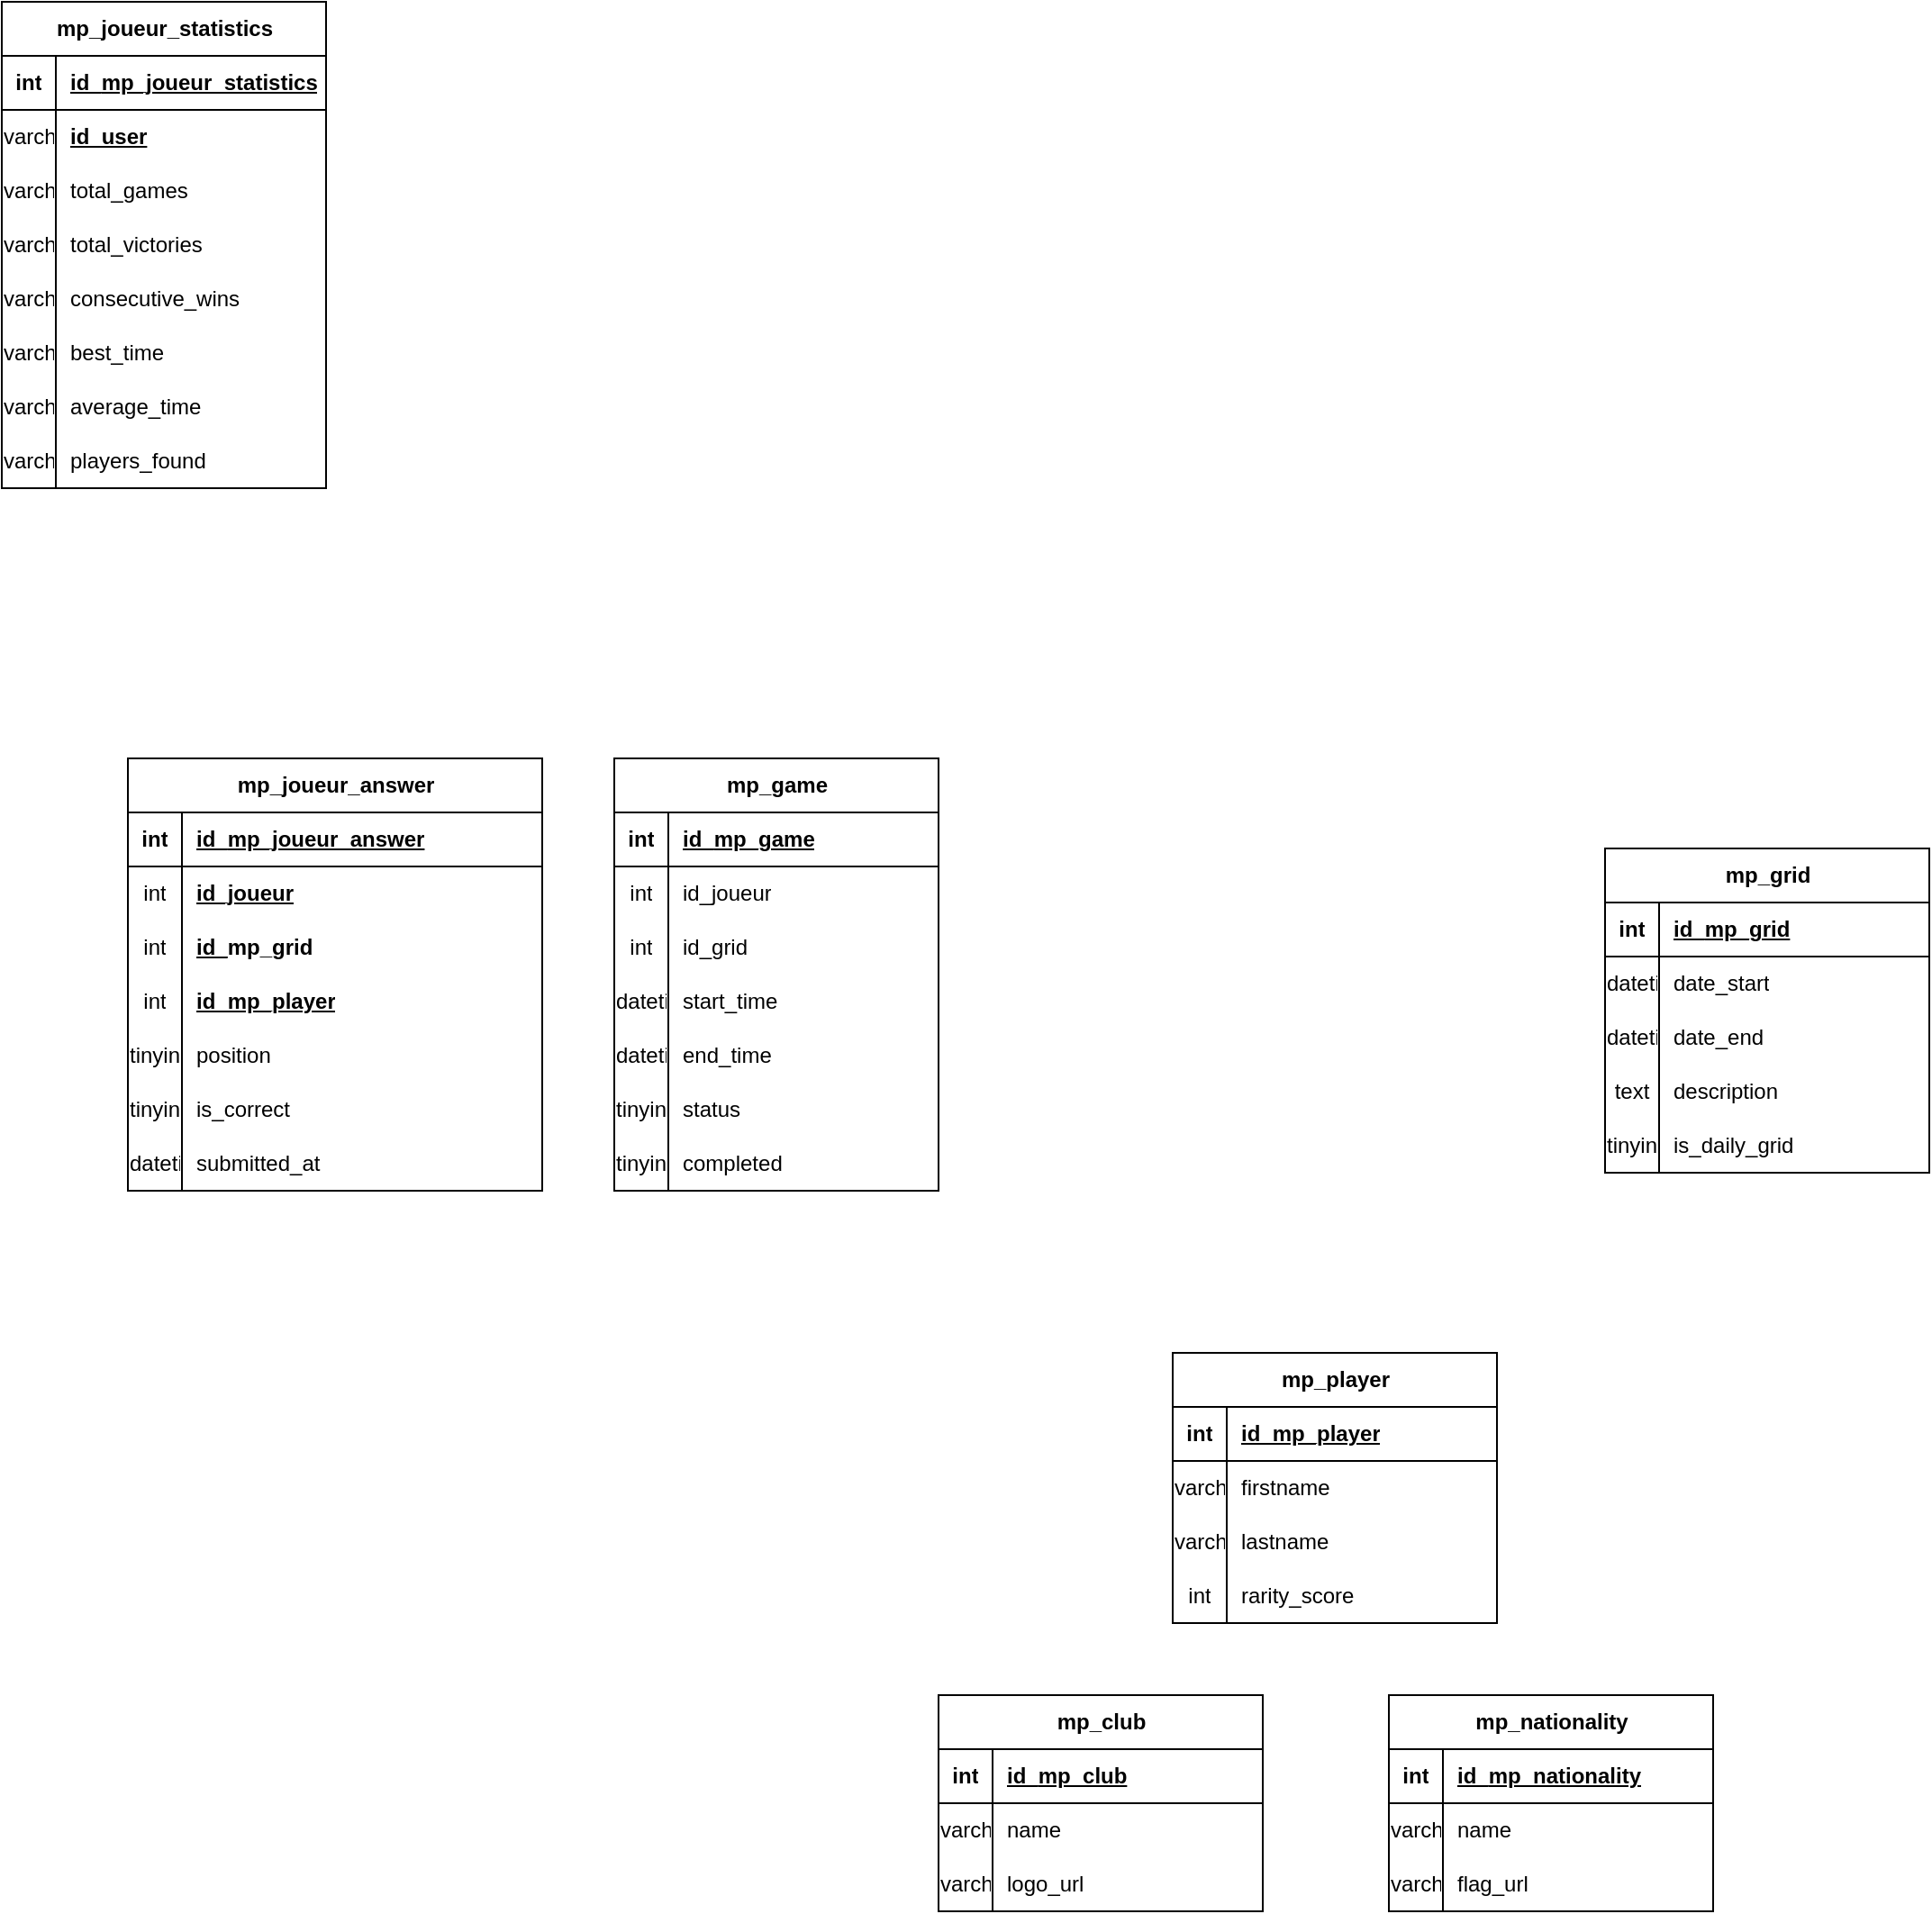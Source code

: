 <mxfile version="24.7.13">
  <diagram name="Page-1" id="q24-jg12IHlwKPN1F_l3">
    <mxGraphModel dx="2274" dy="2014" grid="1" gridSize="10" guides="1" tooltips="1" connect="1" arrows="1" fold="1" page="1" pageScale="1" pageWidth="827" pageHeight="1169" math="0" shadow="0">
      <root>
        <mxCell id="0" />
        <mxCell id="1" parent="0" />
        <mxCell id="ANk4Lu8roo9FtGZtijFO-15" value="mp_player" style="shape=table;startSize=30;container=1;collapsible=1;childLayout=tableLayout;fixedRows=1;rowLines=0;fontStyle=1;align=center;resizeLast=1;html=1;" parent="1" vertex="1">
          <mxGeometry x="130" y="370" width="180" height="150" as="geometry">
            <mxRectangle x="130" y="370" width="70" height="30" as="alternateBounds" />
          </mxGeometry>
        </mxCell>
        <mxCell id="ANk4Lu8roo9FtGZtijFO-16" value="" style="shape=tableRow;horizontal=0;startSize=0;swimlaneHead=0;swimlaneBody=0;fillColor=none;collapsible=0;dropTarget=0;points=[[0,0.5],[1,0.5]];portConstraint=eastwest;top=0;left=0;right=0;bottom=1;" parent="ANk4Lu8roo9FtGZtijFO-15" vertex="1">
          <mxGeometry y="30" width="180" height="30" as="geometry" />
        </mxCell>
        <mxCell id="ANk4Lu8roo9FtGZtijFO-17" value="int" style="shape=partialRectangle;connectable=0;fillColor=none;top=0;left=0;bottom=0;right=0;fontStyle=1;overflow=hidden;whiteSpace=wrap;html=1;" parent="ANk4Lu8roo9FtGZtijFO-16" vertex="1">
          <mxGeometry width="30" height="30" as="geometry">
            <mxRectangle width="30" height="30" as="alternateBounds" />
          </mxGeometry>
        </mxCell>
        <mxCell id="ANk4Lu8roo9FtGZtijFO-18" value="id_mp_player" style="shape=partialRectangle;connectable=0;fillColor=none;top=0;left=0;bottom=0;right=0;align=left;spacingLeft=6;fontStyle=5;overflow=hidden;whiteSpace=wrap;html=1;" parent="ANk4Lu8roo9FtGZtijFO-16" vertex="1">
          <mxGeometry x="30" width="150" height="30" as="geometry">
            <mxRectangle width="150" height="30" as="alternateBounds" />
          </mxGeometry>
        </mxCell>
        <mxCell id="ANk4Lu8roo9FtGZtijFO-19" value="" style="shape=tableRow;horizontal=0;startSize=0;swimlaneHead=0;swimlaneBody=0;fillColor=none;collapsible=0;dropTarget=0;points=[[0,0.5],[1,0.5]];portConstraint=eastwest;top=0;left=0;right=0;bottom=0;" parent="ANk4Lu8roo9FtGZtijFO-15" vertex="1">
          <mxGeometry y="60" width="180" height="30" as="geometry" />
        </mxCell>
        <mxCell id="ANk4Lu8roo9FtGZtijFO-20" value="varchar" style="shape=partialRectangle;connectable=0;fillColor=none;top=0;left=0;bottom=0;right=0;editable=1;overflow=hidden;whiteSpace=wrap;html=1;" parent="ANk4Lu8roo9FtGZtijFO-19" vertex="1">
          <mxGeometry width="30" height="30" as="geometry">
            <mxRectangle width="30" height="30" as="alternateBounds" />
          </mxGeometry>
        </mxCell>
        <mxCell id="ANk4Lu8roo9FtGZtijFO-21" value="firstname" style="shape=partialRectangle;connectable=0;fillColor=none;top=0;left=0;bottom=0;right=0;align=left;spacingLeft=6;overflow=hidden;whiteSpace=wrap;html=1;" parent="ANk4Lu8roo9FtGZtijFO-19" vertex="1">
          <mxGeometry x="30" width="150" height="30" as="geometry">
            <mxRectangle width="150" height="30" as="alternateBounds" />
          </mxGeometry>
        </mxCell>
        <mxCell id="ANk4Lu8roo9FtGZtijFO-22" value="" style="shape=tableRow;horizontal=0;startSize=0;swimlaneHead=0;swimlaneBody=0;fillColor=none;collapsible=0;dropTarget=0;points=[[0,0.5],[1,0.5]];portConstraint=eastwest;top=0;left=0;right=0;bottom=0;" parent="ANk4Lu8roo9FtGZtijFO-15" vertex="1">
          <mxGeometry y="90" width="180" height="30" as="geometry" />
        </mxCell>
        <mxCell id="ANk4Lu8roo9FtGZtijFO-23" value="varchar" style="shape=partialRectangle;connectable=0;fillColor=none;top=0;left=0;bottom=0;right=0;editable=1;overflow=hidden;whiteSpace=wrap;html=1;" parent="ANk4Lu8roo9FtGZtijFO-22" vertex="1">
          <mxGeometry width="30" height="30" as="geometry">
            <mxRectangle width="30" height="30" as="alternateBounds" />
          </mxGeometry>
        </mxCell>
        <mxCell id="ANk4Lu8roo9FtGZtijFO-24" value="lastname" style="shape=partialRectangle;connectable=0;fillColor=none;top=0;left=0;bottom=0;right=0;align=left;spacingLeft=6;overflow=hidden;whiteSpace=wrap;html=1;" parent="ANk4Lu8roo9FtGZtijFO-22" vertex="1">
          <mxGeometry x="30" width="150" height="30" as="geometry">
            <mxRectangle width="150" height="30" as="alternateBounds" />
          </mxGeometry>
        </mxCell>
        <mxCell id="ANk4Lu8roo9FtGZtijFO-25" value="" style="shape=tableRow;horizontal=0;startSize=0;swimlaneHead=0;swimlaneBody=0;fillColor=none;collapsible=0;dropTarget=0;points=[[0,0.5],[1,0.5]];portConstraint=eastwest;top=0;left=0;right=0;bottom=0;" parent="ANk4Lu8roo9FtGZtijFO-15" vertex="1">
          <mxGeometry y="120" width="180" height="30" as="geometry" />
        </mxCell>
        <mxCell id="ANk4Lu8roo9FtGZtijFO-26" value="int" style="shape=partialRectangle;connectable=0;fillColor=none;top=0;left=0;bottom=0;right=0;editable=1;overflow=hidden;whiteSpace=wrap;html=1;" parent="ANk4Lu8roo9FtGZtijFO-25" vertex="1">
          <mxGeometry width="30" height="30" as="geometry">
            <mxRectangle width="30" height="30" as="alternateBounds" />
          </mxGeometry>
        </mxCell>
        <mxCell id="ANk4Lu8roo9FtGZtijFO-27" value="rarity_score" style="shape=partialRectangle;connectable=0;fillColor=none;top=0;left=0;bottom=0;right=0;align=left;spacingLeft=6;overflow=hidden;whiteSpace=wrap;html=1;" parent="ANk4Lu8roo9FtGZtijFO-25" vertex="1">
          <mxGeometry x="30" width="150" height="30" as="geometry">
            <mxRectangle width="150" height="30" as="alternateBounds" />
          </mxGeometry>
        </mxCell>
        <mxCell id="ANk4Lu8roo9FtGZtijFO-28" value="mp_club" style="shape=table;startSize=30;container=1;collapsible=1;childLayout=tableLayout;fixedRows=1;rowLines=0;fontStyle=1;align=center;resizeLast=1;html=1;" parent="1" vertex="1">
          <mxGeometry y="560" width="180" height="120" as="geometry">
            <mxRectangle x="140" y="170" width="70" height="30" as="alternateBounds" />
          </mxGeometry>
        </mxCell>
        <mxCell id="ANk4Lu8roo9FtGZtijFO-29" value="" style="shape=tableRow;horizontal=0;startSize=0;swimlaneHead=0;swimlaneBody=0;fillColor=none;collapsible=0;dropTarget=0;points=[[0,0.5],[1,0.5]];portConstraint=eastwest;top=0;left=0;right=0;bottom=1;" parent="ANk4Lu8roo9FtGZtijFO-28" vertex="1">
          <mxGeometry y="30" width="180" height="30" as="geometry" />
        </mxCell>
        <mxCell id="ANk4Lu8roo9FtGZtijFO-30" value="int" style="shape=partialRectangle;connectable=0;fillColor=none;top=0;left=0;bottom=0;right=0;fontStyle=1;overflow=hidden;whiteSpace=wrap;html=1;" parent="ANk4Lu8roo9FtGZtijFO-29" vertex="1">
          <mxGeometry width="30" height="30" as="geometry">
            <mxRectangle width="30" height="30" as="alternateBounds" />
          </mxGeometry>
        </mxCell>
        <mxCell id="ANk4Lu8roo9FtGZtijFO-31" value="id_&lt;span style=&quot;text-align: center; text-wrap: nowrap;&quot;&gt;mp_club&lt;/span&gt;" style="shape=partialRectangle;connectable=0;fillColor=none;top=0;left=0;bottom=0;right=0;align=left;spacingLeft=6;fontStyle=5;overflow=hidden;whiteSpace=wrap;html=1;" parent="ANk4Lu8roo9FtGZtijFO-29" vertex="1">
          <mxGeometry x="30" width="150" height="30" as="geometry">
            <mxRectangle width="150" height="30" as="alternateBounds" />
          </mxGeometry>
        </mxCell>
        <mxCell id="ANk4Lu8roo9FtGZtijFO-32" value="" style="shape=tableRow;horizontal=0;startSize=0;swimlaneHead=0;swimlaneBody=0;fillColor=none;collapsible=0;dropTarget=0;points=[[0,0.5],[1,0.5]];portConstraint=eastwest;top=0;left=0;right=0;bottom=0;" parent="ANk4Lu8roo9FtGZtijFO-28" vertex="1">
          <mxGeometry y="60" width="180" height="30" as="geometry" />
        </mxCell>
        <mxCell id="ANk4Lu8roo9FtGZtijFO-33" value="varchar" style="shape=partialRectangle;connectable=0;fillColor=none;top=0;left=0;bottom=0;right=0;editable=1;overflow=hidden;whiteSpace=wrap;html=1;" parent="ANk4Lu8roo9FtGZtijFO-32" vertex="1">
          <mxGeometry width="30" height="30" as="geometry">
            <mxRectangle width="30" height="30" as="alternateBounds" />
          </mxGeometry>
        </mxCell>
        <mxCell id="ANk4Lu8roo9FtGZtijFO-34" value="name" style="shape=partialRectangle;connectable=0;fillColor=none;top=0;left=0;bottom=0;right=0;align=left;spacingLeft=6;overflow=hidden;whiteSpace=wrap;html=1;" parent="ANk4Lu8roo9FtGZtijFO-32" vertex="1">
          <mxGeometry x="30" width="150" height="30" as="geometry">
            <mxRectangle width="150" height="30" as="alternateBounds" />
          </mxGeometry>
        </mxCell>
        <mxCell id="ANk4Lu8roo9FtGZtijFO-35" value="" style="shape=tableRow;horizontal=0;startSize=0;swimlaneHead=0;swimlaneBody=0;fillColor=none;collapsible=0;dropTarget=0;points=[[0,0.5],[1,0.5]];portConstraint=eastwest;top=0;left=0;right=0;bottom=0;" parent="ANk4Lu8roo9FtGZtijFO-28" vertex="1">
          <mxGeometry y="90" width="180" height="30" as="geometry" />
        </mxCell>
        <mxCell id="ANk4Lu8roo9FtGZtijFO-36" value="varchar" style="shape=partialRectangle;connectable=0;fillColor=none;top=0;left=0;bottom=0;right=0;editable=1;overflow=hidden;whiteSpace=wrap;html=1;" parent="ANk4Lu8roo9FtGZtijFO-35" vertex="1">
          <mxGeometry width="30" height="30" as="geometry">
            <mxRectangle width="30" height="30" as="alternateBounds" />
          </mxGeometry>
        </mxCell>
        <mxCell id="ANk4Lu8roo9FtGZtijFO-37" value="logo_url" style="shape=partialRectangle;connectable=0;fillColor=none;top=0;left=0;bottom=0;right=0;align=left;spacingLeft=6;overflow=hidden;whiteSpace=wrap;html=1;" parent="ANk4Lu8roo9FtGZtijFO-35" vertex="1">
          <mxGeometry x="30" width="150" height="30" as="geometry">
            <mxRectangle width="150" height="30" as="alternateBounds" />
          </mxGeometry>
        </mxCell>
        <mxCell id="ANk4Lu8roo9FtGZtijFO-41" value="mp_nationality" style="shape=table;startSize=30;container=1;collapsible=1;childLayout=tableLayout;fixedRows=1;rowLines=0;fontStyle=1;align=center;resizeLast=1;html=1;" parent="1" vertex="1">
          <mxGeometry x="250" y="560" width="180" height="120" as="geometry">
            <mxRectangle x="140" y="170" width="70" height="30" as="alternateBounds" />
          </mxGeometry>
        </mxCell>
        <mxCell id="ANk4Lu8roo9FtGZtijFO-42" value="" style="shape=tableRow;horizontal=0;startSize=0;swimlaneHead=0;swimlaneBody=0;fillColor=none;collapsible=0;dropTarget=0;points=[[0,0.5],[1,0.5]];portConstraint=eastwest;top=0;left=0;right=0;bottom=1;" parent="ANk4Lu8roo9FtGZtijFO-41" vertex="1">
          <mxGeometry y="30" width="180" height="30" as="geometry" />
        </mxCell>
        <mxCell id="ANk4Lu8roo9FtGZtijFO-43" value="int" style="shape=partialRectangle;connectable=0;fillColor=none;top=0;left=0;bottom=0;right=0;fontStyle=1;overflow=hidden;whiteSpace=wrap;html=1;" parent="ANk4Lu8roo9FtGZtijFO-42" vertex="1">
          <mxGeometry width="30" height="30" as="geometry">
            <mxRectangle width="30" height="30" as="alternateBounds" />
          </mxGeometry>
        </mxCell>
        <mxCell id="ANk4Lu8roo9FtGZtijFO-44" value="id_&lt;span style=&quot;text-align: center; text-wrap: nowrap;&quot;&gt;mp_nationality&lt;/span&gt;" style="shape=partialRectangle;connectable=0;fillColor=none;top=0;left=0;bottom=0;right=0;align=left;spacingLeft=6;fontStyle=5;overflow=hidden;whiteSpace=wrap;html=1;" parent="ANk4Lu8roo9FtGZtijFO-42" vertex="1">
          <mxGeometry x="30" width="150" height="30" as="geometry">
            <mxRectangle width="150" height="30" as="alternateBounds" />
          </mxGeometry>
        </mxCell>
        <mxCell id="ANk4Lu8roo9FtGZtijFO-45" value="" style="shape=tableRow;horizontal=0;startSize=0;swimlaneHead=0;swimlaneBody=0;fillColor=none;collapsible=0;dropTarget=0;points=[[0,0.5],[1,0.5]];portConstraint=eastwest;top=0;left=0;right=0;bottom=0;" parent="ANk4Lu8roo9FtGZtijFO-41" vertex="1">
          <mxGeometry y="60" width="180" height="30" as="geometry" />
        </mxCell>
        <mxCell id="ANk4Lu8roo9FtGZtijFO-46" value="varchar" style="shape=partialRectangle;connectable=0;fillColor=none;top=0;left=0;bottom=0;right=0;editable=1;overflow=hidden;whiteSpace=wrap;html=1;" parent="ANk4Lu8roo9FtGZtijFO-45" vertex="1">
          <mxGeometry width="30" height="30" as="geometry">
            <mxRectangle width="30" height="30" as="alternateBounds" />
          </mxGeometry>
        </mxCell>
        <mxCell id="ANk4Lu8roo9FtGZtijFO-47" value="name" style="shape=partialRectangle;connectable=0;fillColor=none;top=0;left=0;bottom=0;right=0;align=left;spacingLeft=6;overflow=hidden;whiteSpace=wrap;html=1;" parent="ANk4Lu8roo9FtGZtijFO-45" vertex="1">
          <mxGeometry x="30" width="150" height="30" as="geometry">
            <mxRectangle width="150" height="30" as="alternateBounds" />
          </mxGeometry>
        </mxCell>
        <mxCell id="ANk4Lu8roo9FtGZtijFO-48" value="" style="shape=tableRow;horizontal=0;startSize=0;swimlaneHead=0;swimlaneBody=0;fillColor=none;collapsible=0;dropTarget=0;points=[[0,0.5],[1,0.5]];portConstraint=eastwest;top=0;left=0;right=0;bottom=0;" parent="ANk4Lu8roo9FtGZtijFO-41" vertex="1">
          <mxGeometry y="90" width="180" height="30" as="geometry" />
        </mxCell>
        <mxCell id="ANk4Lu8roo9FtGZtijFO-49" value="varchar" style="shape=partialRectangle;connectable=0;fillColor=none;top=0;left=0;bottom=0;right=0;editable=1;overflow=hidden;whiteSpace=wrap;html=1;" parent="ANk4Lu8roo9FtGZtijFO-48" vertex="1">
          <mxGeometry width="30" height="30" as="geometry">
            <mxRectangle width="30" height="30" as="alternateBounds" />
          </mxGeometry>
        </mxCell>
        <mxCell id="ANk4Lu8roo9FtGZtijFO-50" value="flag_url" style="shape=partialRectangle;connectable=0;fillColor=none;top=0;left=0;bottom=0;right=0;align=left;spacingLeft=6;overflow=hidden;whiteSpace=wrap;html=1;" parent="ANk4Lu8roo9FtGZtijFO-48" vertex="1">
          <mxGeometry x="30" width="150" height="30" as="geometry">
            <mxRectangle width="150" height="30" as="alternateBounds" />
          </mxGeometry>
        </mxCell>
        <mxCell id="ANk4Lu8roo9FtGZtijFO-51" value="mp_game" style="shape=table;startSize=30;container=1;collapsible=1;childLayout=tableLayout;fixedRows=1;rowLines=0;fontStyle=1;align=center;resizeLast=1;html=1;" parent="1" vertex="1">
          <mxGeometry x="-180" y="40" width="180" height="240" as="geometry">
            <mxRectangle x="140" y="170" width="70" height="30" as="alternateBounds" />
          </mxGeometry>
        </mxCell>
        <mxCell id="ANk4Lu8roo9FtGZtijFO-52" value="" style="shape=tableRow;horizontal=0;startSize=0;swimlaneHead=0;swimlaneBody=0;fillColor=none;collapsible=0;dropTarget=0;points=[[0,0.5],[1,0.5]];portConstraint=eastwest;top=0;left=0;right=0;bottom=1;" parent="ANk4Lu8roo9FtGZtijFO-51" vertex="1">
          <mxGeometry y="30" width="180" height="30" as="geometry" />
        </mxCell>
        <mxCell id="ANk4Lu8roo9FtGZtijFO-53" value="int" style="shape=partialRectangle;connectable=0;fillColor=none;top=0;left=0;bottom=0;right=0;fontStyle=1;overflow=hidden;whiteSpace=wrap;html=1;" parent="ANk4Lu8roo9FtGZtijFO-52" vertex="1">
          <mxGeometry width="30" height="30" as="geometry">
            <mxRectangle width="30" height="30" as="alternateBounds" />
          </mxGeometry>
        </mxCell>
        <mxCell id="ANk4Lu8roo9FtGZtijFO-54" value="id_&lt;span style=&quot;text-align: center; text-wrap: nowrap;&quot;&gt;mp_game&lt;/span&gt;" style="shape=partialRectangle;connectable=0;fillColor=none;top=0;left=0;bottom=0;right=0;align=left;spacingLeft=6;fontStyle=5;overflow=hidden;whiteSpace=wrap;html=1;" parent="ANk4Lu8roo9FtGZtijFO-52" vertex="1">
          <mxGeometry x="30" width="150" height="30" as="geometry">
            <mxRectangle width="150" height="30" as="alternateBounds" />
          </mxGeometry>
        </mxCell>
        <mxCell id="ANk4Lu8roo9FtGZtijFO-55" value="" style="shape=tableRow;horizontal=0;startSize=0;swimlaneHead=0;swimlaneBody=0;fillColor=none;collapsible=0;dropTarget=0;points=[[0,0.5],[1,0.5]];portConstraint=eastwest;top=0;left=0;right=0;bottom=0;" parent="ANk4Lu8roo9FtGZtijFO-51" vertex="1">
          <mxGeometry y="60" width="180" height="30" as="geometry" />
        </mxCell>
        <mxCell id="ANk4Lu8roo9FtGZtijFO-56" value="int" style="shape=partialRectangle;connectable=0;fillColor=none;top=0;left=0;bottom=0;right=0;editable=1;overflow=hidden;whiteSpace=wrap;html=1;" parent="ANk4Lu8roo9FtGZtijFO-55" vertex="1">
          <mxGeometry width="30" height="30" as="geometry">
            <mxRectangle width="30" height="30" as="alternateBounds" />
          </mxGeometry>
        </mxCell>
        <mxCell id="ANk4Lu8roo9FtGZtijFO-57" value="id_joueur" style="shape=partialRectangle;connectable=0;fillColor=none;top=0;left=0;bottom=0;right=0;align=left;spacingLeft=6;overflow=hidden;whiteSpace=wrap;html=1;" parent="ANk4Lu8roo9FtGZtijFO-55" vertex="1">
          <mxGeometry x="30" width="150" height="30" as="geometry">
            <mxRectangle width="150" height="30" as="alternateBounds" />
          </mxGeometry>
        </mxCell>
        <mxCell id="ANk4Lu8roo9FtGZtijFO-58" value="" style="shape=tableRow;horizontal=0;startSize=0;swimlaneHead=0;swimlaneBody=0;fillColor=none;collapsible=0;dropTarget=0;points=[[0,0.5],[1,0.5]];portConstraint=eastwest;top=0;left=0;right=0;bottom=0;" parent="ANk4Lu8roo9FtGZtijFO-51" vertex="1">
          <mxGeometry y="90" width="180" height="30" as="geometry" />
        </mxCell>
        <mxCell id="ANk4Lu8roo9FtGZtijFO-59" value="int" style="shape=partialRectangle;connectable=0;fillColor=none;top=0;left=0;bottom=0;right=0;editable=1;overflow=hidden;whiteSpace=wrap;html=1;" parent="ANk4Lu8roo9FtGZtijFO-58" vertex="1">
          <mxGeometry width="30" height="30" as="geometry">
            <mxRectangle width="30" height="30" as="alternateBounds" />
          </mxGeometry>
        </mxCell>
        <mxCell id="ANk4Lu8roo9FtGZtijFO-60" value="id_grid" style="shape=partialRectangle;connectable=0;fillColor=none;top=0;left=0;bottom=0;right=0;align=left;spacingLeft=6;overflow=hidden;whiteSpace=wrap;html=1;" parent="ANk4Lu8roo9FtGZtijFO-58" vertex="1">
          <mxGeometry x="30" width="150" height="30" as="geometry">
            <mxRectangle width="150" height="30" as="alternateBounds" />
          </mxGeometry>
        </mxCell>
        <mxCell id="ANk4Lu8roo9FtGZtijFO-61" value="" style="shape=tableRow;horizontal=0;startSize=0;swimlaneHead=0;swimlaneBody=0;fillColor=none;collapsible=0;dropTarget=0;points=[[0,0.5],[1,0.5]];portConstraint=eastwest;top=0;left=0;right=0;bottom=0;" parent="ANk4Lu8roo9FtGZtijFO-51" vertex="1">
          <mxGeometry y="120" width="180" height="30" as="geometry" />
        </mxCell>
        <mxCell id="ANk4Lu8roo9FtGZtijFO-62" value="datetime" style="shape=partialRectangle;connectable=0;fillColor=none;top=0;left=0;bottom=0;right=0;editable=1;overflow=hidden;whiteSpace=wrap;html=1;" parent="ANk4Lu8roo9FtGZtijFO-61" vertex="1">
          <mxGeometry width="30" height="30" as="geometry">
            <mxRectangle width="30" height="30" as="alternateBounds" />
          </mxGeometry>
        </mxCell>
        <mxCell id="ANk4Lu8roo9FtGZtijFO-63" value="start_time" style="shape=partialRectangle;connectable=0;fillColor=none;top=0;left=0;bottom=0;right=0;align=left;spacingLeft=6;overflow=hidden;whiteSpace=wrap;html=1;" parent="ANk4Lu8roo9FtGZtijFO-61" vertex="1">
          <mxGeometry x="30" width="150" height="30" as="geometry">
            <mxRectangle width="150" height="30" as="alternateBounds" />
          </mxGeometry>
        </mxCell>
        <mxCell id="ANk4Lu8roo9FtGZtijFO-64" value="" style="shape=tableRow;horizontal=0;startSize=0;swimlaneHead=0;swimlaneBody=0;fillColor=none;collapsible=0;dropTarget=0;points=[[0,0.5],[1,0.5]];portConstraint=eastwest;top=0;left=0;right=0;bottom=0;" parent="ANk4Lu8roo9FtGZtijFO-51" vertex="1">
          <mxGeometry y="150" width="180" height="30" as="geometry" />
        </mxCell>
        <mxCell id="ANk4Lu8roo9FtGZtijFO-65" value="datetime" style="shape=partialRectangle;connectable=0;fillColor=none;top=0;left=0;bottom=0;right=0;editable=1;overflow=hidden;whiteSpace=wrap;html=1;" parent="ANk4Lu8roo9FtGZtijFO-64" vertex="1">
          <mxGeometry width="30" height="30" as="geometry">
            <mxRectangle width="30" height="30" as="alternateBounds" />
          </mxGeometry>
        </mxCell>
        <mxCell id="ANk4Lu8roo9FtGZtijFO-66" value="end_time" style="shape=partialRectangle;connectable=0;fillColor=none;top=0;left=0;bottom=0;right=0;align=left;spacingLeft=6;overflow=hidden;whiteSpace=wrap;html=1;" parent="ANk4Lu8roo9FtGZtijFO-64" vertex="1">
          <mxGeometry x="30" width="150" height="30" as="geometry">
            <mxRectangle width="150" height="30" as="alternateBounds" />
          </mxGeometry>
        </mxCell>
        <mxCell id="ANk4Lu8roo9FtGZtijFO-67" value="" style="shape=tableRow;horizontal=0;startSize=0;swimlaneHead=0;swimlaneBody=0;fillColor=none;collapsible=0;dropTarget=0;points=[[0,0.5],[1,0.5]];portConstraint=eastwest;top=0;left=0;right=0;bottom=0;" parent="ANk4Lu8roo9FtGZtijFO-51" vertex="1">
          <mxGeometry y="180" width="180" height="30" as="geometry" />
        </mxCell>
        <mxCell id="ANk4Lu8roo9FtGZtijFO-68" value="tinyint" style="shape=partialRectangle;connectable=0;fillColor=none;top=0;left=0;bottom=0;right=0;editable=1;overflow=hidden;whiteSpace=wrap;html=1;" parent="ANk4Lu8roo9FtGZtijFO-67" vertex="1">
          <mxGeometry width="30" height="30" as="geometry">
            <mxRectangle width="30" height="30" as="alternateBounds" />
          </mxGeometry>
        </mxCell>
        <mxCell id="ANk4Lu8roo9FtGZtijFO-69" value="status" style="shape=partialRectangle;connectable=0;fillColor=none;top=0;left=0;bottom=0;right=0;align=left;spacingLeft=6;overflow=hidden;whiteSpace=wrap;html=1;" parent="ANk4Lu8roo9FtGZtijFO-67" vertex="1">
          <mxGeometry x="30" width="150" height="30" as="geometry">
            <mxRectangle width="150" height="30" as="alternateBounds" />
          </mxGeometry>
        </mxCell>
        <mxCell id="ANk4Lu8roo9FtGZtijFO-70" value="" style="shape=tableRow;horizontal=0;startSize=0;swimlaneHead=0;swimlaneBody=0;fillColor=none;collapsible=0;dropTarget=0;points=[[0,0.5],[1,0.5]];portConstraint=eastwest;top=0;left=0;right=0;bottom=0;" parent="ANk4Lu8roo9FtGZtijFO-51" vertex="1">
          <mxGeometry y="210" width="180" height="30" as="geometry" />
        </mxCell>
        <mxCell id="ANk4Lu8roo9FtGZtijFO-71" value="tinyint" style="shape=partialRectangle;connectable=0;fillColor=none;top=0;left=0;bottom=0;right=0;editable=1;overflow=hidden;whiteSpace=wrap;html=1;" parent="ANk4Lu8roo9FtGZtijFO-70" vertex="1">
          <mxGeometry width="30" height="30" as="geometry">
            <mxRectangle width="30" height="30" as="alternateBounds" />
          </mxGeometry>
        </mxCell>
        <mxCell id="ANk4Lu8roo9FtGZtijFO-72" value="completed" style="shape=partialRectangle;connectable=0;fillColor=none;top=0;left=0;bottom=0;right=0;align=left;spacingLeft=6;overflow=hidden;whiteSpace=wrap;html=1;" parent="ANk4Lu8roo9FtGZtijFO-70" vertex="1">
          <mxGeometry x="30" width="150" height="30" as="geometry">
            <mxRectangle width="150" height="30" as="alternateBounds" />
          </mxGeometry>
        </mxCell>
        <mxCell id="ANk4Lu8roo9FtGZtijFO-73" value="mp_grid" style="shape=table;startSize=30;container=1;collapsible=1;childLayout=tableLayout;fixedRows=1;rowLines=0;fontStyle=1;align=center;resizeLast=1;html=1;" parent="1" vertex="1">
          <mxGeometry x="370" y="90" width="180" height="180" as="geometry">
            <mxRectangle x="140" y="170" width="70" height="30" as="alternateBounds" />
          </mxGeometry>
        </mxCell>
        <mxCell id="ANk4Lu8roo9FtGZtijFO-74" value="" style="shape=tableRow;horizontal=0;startSize=0;swimlaneHead=0;swimlaneBody=0;fillColor=none;collapsible=0;dropTarget=0;points=[[0,0.5],[1,0.5]];portConstraint=eastwest;top=0;left=0;right=0;bottom=1;" parent="ANk4Lu8roo9FtGZtijFO-73" vertex="1">
          <mxGeometry y="30" width="180" height="30" as="geometry" />
        </mxCell>
        <mxCell id="ANk4Lu8roo9FtGZtijFO-75" value="int" style="shape=partialRectangle;connectable=0;fillColor=none;top=0;left=0;bottom=0;right=0;fontStyle=1;overflow=hidden;whiteSpace=wrap;html=1;" parent="ANk4Lu8roo9FtGZtijFO-74" vertex="1">
          <mxGeometry width="30" height="30" as="geometry">
            <mxRectangle width="30" height="30" as="alternateBounds" />
          </mxGeometry>
        </mxCell>
        <mxCell id="ANk4Lu8roo9FtGZtijFO-76" value="id_&lt;span style=&quot;text-align: center; text-wrap: nowrap;&quot;&gt;mp_grid&lt;/span&gt;" style="shape=partialRectangle;connectable=0;fillColor=none;top=0;left=0;bottom=0;right=0;align=left;spacingLeft=6;fontStyle=5;overflow=hidden;whiteSpace=wrap;html=1;" parent="ANk4Lu8roo9FtGZtijFO-74" vertex="1">
          <mxGeometry x="30" width="150" height="30" as="geometry">
            <mxRectangle width="150" height="30" as="alternateBounds" />
          </mxGeometry>
        </mxCell>
        <mxCell id="ANk4Lu8roo9FtGZtijFO-77" value="" style="shape=tableRow;horizontal=0;startSize=0;swimlaneHead=0;swimlaneBody=0;fillColor=none;collapsible=0;dropTarget=0;points=[[0,0.5],[1,0.5]];portConstraint=eastwest;top=0;left=0;right=0;bottom=0;" parent="ANk4Lu8roo9FtGZtijFO-73" vertex="1">
          <mxGeometry y="60" width="180" height="30" as="geometry" />
        </mxCell>
        <mxCell id="ANk4Lu8roo9FtGZtijFO-78" value="datetime" style="shape=partialRectangle;connectable=0;fillColor=none;top=0;left=0;bottom=0;right=0;editable=1;overflow=hidden;whiteSpace=wrap;html=1;" parent="ANk4Lu8roo9FtGZtijFO-77" vertex="1">
          <mxGeometry width="30" height="30" as="geometry">
            <mxRectangle width="30" height="30" as="alternateBounds" />
          </mxGeometry>
        </mxCell>
        <mxCell id="ANk4Lu8roo9FtGZtijFO-79" value="date_start" style="shape=partialRectangle;connectable=0;fillColor=none;top=0;left=0;bottom=0;right=0;align=left;spacingLeft=6;overflow=hidden;whiteSpace=wrap;html=1;" parent="ANk4Lu8roo9FtGZtijFO-77" vertex="1">
          <mxGeometry x="30" width="150" height="30" as="geometry">
            <mxRectangle width="150" height="30" as="alternateBounds" />
          </mxGeometry>
        </mxCell>
        <mxCell id="ANk4Lu8roo9FtGZtijFO-80" value="" style="shape=tableRow;horizontal=0;startSize=0;swimlaneHead=0;swimlaneBody=0;fillColor=none;collapsible=0;dropTarget=0;points=[[0,0.5],[1,0.5]];portConstraint=eastwest;top=0;left=0;right=0;bottom=0;" parent="ANk4Lu8roo9FtGZtijFO-73" vertex="1">
          <mxGeometry y="90" width="180" height="30" as="geometry" />
        </mxCell>
        <mxCell id="ANk4Lu8roo9FtGZtijFO-81" value="datetime" style="shape=partialRectangle;connectable=0;fillColor=none;top=0;left=0;bottom=0;right=0;editable=1;overflow=hidden;whiteSpace=wrap;html=1;" parent="ANk4Lu8roo9FtGZtijFO-80" vertex="1">
          <mxGeometry width="30" height="30" as="geometry">
            <mxRectangle width="30" height="30" as="alternateBounds" />
          </mxGeometry>
        </mxCell>
        <mxCell id="ANk4Lu8roo9FtGZtijFO-82" value="date_end" style="shape=partialRectangle;connectable=0;fillColor=none;top=0;left=0;bottom=0;right=0;align=left;spacingLeft=6;overflow=hidden;whiteSpace=wrap;html=1;" parent="ANk4Lu8roo9FtGZtijFO-80" vertex="1">
          <mxGeometry x="30" width="150" height="30" as="geometry">
            <mxRectangle width="150" height="30" as="alternateBounds" />
          </mxGeometry>
        </mxCell>
        <mxCell id="ANk4Lu8roo9FtGZtijFO-83" value="" style="shape=tableRow;horizontal=0;startSize=0;swimlaneHead=0;swimlaneBody=0;fillColor=none;collapsible=0;dropTarget=0;points=[[0,0.5],[1,0.5]];portConstraint=eastwest;top=0;left=0;right=0;bottom=0;" parent="ANk4Lu8roo9FtGZtijFO-73" vertex="1">
          <mxGeometry y="120" width="180" height="30" as="geometry" />
        </mxCell>
        <mxCell id="ANk4Lu8roo9FtGZtijFO-84" value="text" style="shape=partialRectangle;connectable=0;fillColor=none;top=0;left=0;bottom=0;right=0;editable=1;overflow=hidden;whiteSpace=wrap;html=1;" parent="ANk4Lu8roo9FtGZtijFO-83" vertex="1">
          <mxGeometry width="30" height="30" as="geometry">
            <mxRectangle width="30" height="30" as="alternateBounds" />
          </mxGeometry>
        </mxCell>
        <mxCell id="ANk4Lu8roo9FtGZtijFO-85" value="description" style="shape=partialRectangle;connectable=0;fillColor=none;top=0;left=0;bottom=0;right=0;align=left;spacingLeft=6;overflow=hidden;whiteSpace=wrap;html=1;" parent="ANk4Lu8roo9FtGZtijFO-83" vertex="1">
          <mxGeometry x="30" width="150" height="30" as="geometry">
            <mxRectangle width="150" height="30" as="alternateBounds" />
          </mxGeometry>
        </mxCell>
        <mxCell id="VBk7NZBv4RFsw2HpZJ_a-1" value="" style="shape=tableRow;horizontal=0;startSize=0;swimlaneHead=0;swimlaneBody=0;fillColor=none;collapsible=0;dropTarget=0;points=[[0,0.5],[1,0.5]];portConstraint=eastwest;top=0;left=0;right=0;bottom=0;" vertex="1" parent="ANk4Lu8roo9FtGZtijFO-73">
          <mxGeometry y="150" width="180" height="30" as="geometry" />
        </mxCell>
        <mxCell id="VBk7NZBv4RFsw2HpZJ_a-2" value="tinyint" style="shape=partialRectangle;connectable=0;fillColor=none;top=0;left=0;bottom=0;right=0;editable=1;overflow=hidden;whiteSpace=wrap;html=1;" vertex="1" parent="VBk7NZBv4RFsw2HpZJ_a-1">
          <mxGeometry width="30" height="30" as="geometry">
            <mxRectangle width="30" height="30" as="alternateBounds" />
          </mxGeometry>
        </mxCell>
        <mxCell id="VBk7NZBv4RFsw2HpZJ_a-3" value="is_daily_grid" style="shape=partialRectangle;connectable=0;fillColor=none;top=0;left=0;bottom=0;right=0;align=left;spacingLeft=6;overflow=hidden;whiteSpace=wrap;html=1;" vertex="1" parent="VBk7NZBv4RFsw2HpZJ_a-1">
          <mxGeometry x="30" width="150" height="30" as="geometry">
            <mxRectangle width="150" height="30" as="alternateBounds" />
          </mxGeometry>
        </mxCell>
        <mxCell id="VBk7NZBv4RFsw2HpZJ_a-23" value="mp_joueur_answer" style="shape=table;startSize=30;container=1;collapsible=1;childLayout=tableLayout;fixedRows=1;rowLines=0;fontStyle=1;align=center;resizeLast=1;html=1;" vertex="1" parent="1">
          <mxGeometry x="-450" y="40" width="230" height="240" as="geometry">
            <mxRectangle x="140" y="170" width="70" height="30" as="alternateBounds" />
          </mxGeometry>
        </mxCell>
        <mxCell id="VBk7NZBv4RFsw2HpZJ_a-24" value="" style="shape=tableRow;horizontal=0;startSize=0;swimlaneHead=0;swimlaneBody=0;fillColor=none;collapsible=0;dropTarget=0;points=[[0,0.5],[1,0.5]];portConstraint=eastwest;top=0;left=0;right=0;bottom=1;" vertex="1" parent="VBk7NZBv4RFsw2HpZJ_a-23">
          <mxGeometry y="30" width="230" height="30" as="geometry" />
        </mxCell>
        <mxCell id="VBk7NZBv4RFsw2HpZJ_a-25" value="int" style="shape=partialRectangle;connectable=0;fillColor=none;top=0;left=0;bottom=0;right=0;fontStyle=1;overflow=hidden;whiteSpace=wrap;html=1;" vertex="1" parent="VBk7NZBv4RFsw2HpZJ_a-24">
          <mxGeometry width="30" height="30" as="geometry">
            <mxRectangle width="30" height="30" as="alternateBounds" />
          </mxGeometry>
        </mxCell>
        <mxCell id="VBk7NZBv4RFsw2HpZJ_a-26" value="id_&lt;span style=&quot;text-align: center; text-wrap: nowrap;&quot;&gt;mp_joueur_answer&lt;/span&gt;" style="shape=partialRectangle;connectable=0;fillColor=none;top=0;left=0;bottom=0;right=0;align=left;spacingLeft=6;fontStyle=5;overflow=hidden;whiteSpace=wrap;html=1;" vertex="1" parent="VBk7NZBv4RFsw2HpZJ_a-24">
          <mxGeometry x="30" width="200" height="30" as="geometry">
            <mxRectangle width="200" height="30" as="alternateBounds" />
          </mxGeometry>
        </mxCell>
        <mxCell id="VBk7NZBv4RFsw2HpZJ_a-27" value="" style="shape=tableRow;horizontal=0;startSize=0;swimlaneHead=0;swimlaneBody=0;fillColor=none;collapsible=0;dropTarget=0;points=[[0,0.5],[1,0.5]];portConstraint=eastwest;top=0;left=0;right=0;bottom=0;" vertex="1" parent="VBk7NZBv4RFsw2HpZJ_a-23">
          <mxGeometry y="60" width="230" height="30" as="geometry" />
        </mxCell>
        <mxCell id="VBk7NZBv4RFsw2HpZJ_a-28" value="int" style="shape=partialRectangle;connectable=0;fillColor=none;top=0;left=0;bottom=0;right=0;editable=1;overflow=hidden;whiteSpace=wrap;html=1;" vertex="1" parent="VBk7NZBv4RFsw2HpZJ_a-27">
          <mxGeometry width="30" height="30" as="geometry">
            <mxRectangle width="30" height="30" as="alternateBounds" />
          </mxGeometry>
        </mxCell>
        <mxCell id="VBk7NZBv4RFsw2HpZJ_a-29" value="&lt;b&gt;&lt;u&gt;id_joueur&lt;/u&gt;&lt;/b&gt;" style="shape=partialRectangle;connectable=0;fillColor=none;top=0;left=0;bottom=0;right=0;align=left;spacingLeft=6;overflow=hidden;whiteSpace=wrap;html=1;" vertex="1" parent="VBk7NZBv4RFsw2HpZJ_a-27">
          <mxGeometry x="30" width="200" height="30" as="geometry">
            <mxRectangle width="200" height="30" as="alternateBounds" />
          </mxGeometry>
        </mxCell>
        <mxCell id="VBk7NZBv4RFsw2HpZJ_a-39" value="" style="shape=tableRow;horizontal=0;startSize=0;swimlaneHead=0;swimlaneBody=0;fillColor=none;collapsible=0;dropTarget=0;points=[[0,0.5],[1,0.5]];portConstraint=eastwest;top=0;left=0;right=0;bottom=0;" vertex="1" parent="VBk7NZBv4RFsw2HpZJ_a-23">
          <mxGeometry y="90" width="230" height="30" as="geometry" />
        </mxCell>
        <mxCell id="VBk7NZBv4RFsw2HpZJ_a-40" value="int" style="shape=partialRectangle;connectable=0;fillColor=none;top=0;left=0;bottom=0;right=0;editable=1;overflow=hidden;whiteSpace=wrap;html=1;" vertex="1" parent="VBk7NZBv4RFsw2HpZJ_a-39">
          <mxGeometry width="30" height="30" as="geometry">
            <mxRectangle width="30" height="30" as="alternateBounds" />
          </mxGeometry>
        </mxCell>
        <mxCell id="VBk7NZBv4RFsw2HpZJ_a-41" value="&lt;span style=&quot;text-decoration-line: underline; font-weight: 700;&quot;&gt;id_&lt;/span&gt;&lt;span style=&quot;text-wrap: nowrap; font-weight: 700; text-align: center;&quot;&gt;mp_grid&lt;/span&gt;" style="shape=partialRectangle;connectable=0;fillColor=none;top=0;left=0;bottom=0;right=0;align=left;spacingLeft=6;overflow=hidden;whiteSpace=wrap;html=1;" vertex="1" parent="VBk7NZBv4RFsw2HpZJ_a-39">
          <mxGeometry x="30" width="200" height="30" as="geometry">
            <mxRectangle width="200" height="30" as="alternateBounds" />
          </mxGeometry>
        </mxCell>
        <mxCell id="VBk7NZBv4RFsw2HpZJ_a-30" value="" style="shape=tableRow;horizontal=0;startSize=0;swimlaneHead=0;swimlaneBody=0;fillColor=none;collapsible=0;dropTarget=0;points=[[0,0.5],[1,0.5]];portConstraint=eastwest;top=0;left=0;right=0;bottom=0;" vertex="1" parent="VBk7NZBv4RFsw2HpZJ_a-23">
          <mxGeometry y="120" width="230" height="30" as="geometry" />
        </mxCell>
        <mxCell id="VBk7NZBv4RFsw2HpZJ_a-31" value="int" style="shape=partialRectangle;connectable=0;fillColor=none;top=0;left=0;bottom=0;right=0;editable=1;overflow=hidden;whiteSpace=wrap;html=1;" vertex="1" parent="VBk7NZBv4RFsw2HpZJ_a-30">
          <mxGeometry width="30" height="30" as="geometry">
            <mxRectangle width="30" height="30" as="alternateBounds" />
          </mxGeometry>
        </mxCell>
        <mxCell id="VBk7NZBv4RFsw2HpZJ_a-32" value="&lt;span style=&quot;font-weight: 700; text-decoration-line: underline;&quot;&gt;id_mp_player&lt;/span&gt;" style="shape=partialRectangle;connectable=0;fillColor=none;top=0;left=0;bottom=0;right=0;align=left;spacingLeft=6;overflow=hidden;whiteSpace=wrap;html=1;" vertex="1" parent="VBk7NZBv4RFsw2HpZJ_a-30">
          <mxGeometry x="30" width="200" height="30" as="geometry">
            <mxRectangle width="200" height="30" as="alternateBounds" />
          </mxGeometry>
        </mxCell>
        <mxCell id="VBk7NZBv4RFsw2HpZJ_a-33" value="" style="shape=tableRow;horizontal=0;startSize=0;swimlaneHead=0;swimlaneBody=0;fillColor=none;collapsible=0;dropTarget=0;points=[[0,0.5],[1,0.5]];portConstraint=eastwest;top=0;left=0;right=0;bottom=0;" vertex="1" parent="VBk7NZBv4RFsw2HpZJ_a-23">
          <mxGeometry y="150" width="230" height="30" as="geometry" />
        </mxCell>
        <mxCell id="VBk7NZBv4RFsw2HpZJ_a-34" value="tinyint" style="shape=partialRectangle;connectable=0;fillColor=none;top=0;left=0;bottom=0;right=0;editable=1;overflow=hidden;whiteSpace=wrap;html=1;" vertex="1" parent="VBk7NZBv4RFsw2HpZJ_a-33">
          <mxGeometry width="30" height="30" as="geometry">
            <mxRectangle width="30" height="30" as="alternateBounds" />
          </mxGeometry>
        </mxCell>
        <mxCell id="VBk7NZBv4RFsw2HpZJ_a-35" value="position" style="shape=partialRectangle;connectable=0;fillColor=none;top=0;left=0;bottom=0;right=0;align=left;spacingLeft=6;overflow=hidden;whiteSpace=wrap;html=1;" vertex="1" parent="VBk7NZBv4RFsw2HpZJ_a-33">
          <mxGeometry x="30" width="200" height="30" as="geometry">
            <mxRectangle width="200" height="30" as="alternateBounds" />
          </mxGeometry>
        </mxCell>
        <mxCell id="VBk7NZBv4RFsw2HpZJ_a-43" value="" style="shape=tableRow;horizontal=0;startSize=0;swimlaneHead=0;swimlaneBody=0;fillColor=none;collapsible=0;dropTarget=0;points=[[0,0.5],[1,0.5]];portConstraint=eastwest;top=0;left=0;right=0;bottom=0;" vertex="1" parent="VBk7NZBv4RFsw2HpZJ_a-23">
          <mxGeometry y="180" width="230" height="30" as="geometry" />
        </mxCell>
        <mxCell id="VBk7NZBv4RFsw2HpZJ_a-44" value="tinyint" style="shape=partialRectangle;connectable=0;fillColor=none;top=0;left=0;bottom=0;right=0;editable=1;overflow=hidden;whiteSpace=wrap;html=1;" vertex="1" parent="VBk7NZBv4RFsw2HpZJ_a-43">
          <mxGeometry width="30" height="30" as="geometry">
            <mxRectangle width="30" height="30" as="alternateBounds" />
          </mxGeometry>
        </mxCell>
        <mxCell id="VBk7NZBv4RFsw2HpZJ_a-45" value="is_correct" style="shape=partialRectangle;connectable=0;fillColor=none;top=0;left=0;bottom=0;right=0;align=left;spacingLeft=6;overflow=hidden;whiteSpace=wrap;html=1;" vertex="1" parent="VBk7NZBv4RFsw2HpZJ_a-43">
          <mxGeometry x="30" width="200" height="30" as="geometry">
            <mxRectangle width="200" height="30" as="alternateBounds" />
          </mxGeometry>
        </mxCell>
        <mxCell id="VBk7NZBv4RFsw2HpZJ_a-46" value="" style="shape=tableRow;horizontal=0;startSize=0;swimlaneHead=0;swimlaneBody=0;fillColor=none;collapsible=0;dropTarget=0;points=[[0,0.5],[1,0.5]];portConstraint=eastwest;top=0;left=0;right=0;bottom=0;" vertex="1" parent="VBk7NZBv4RFsw2HpZJ_a-23">
          <mxGeometry y="210" width="230" height="30" as="geometry" />
        </mxCell>
        <mxCell id="VBk7NZBv4RFsw2HpZJ_a-47" value="datetime" style="shape=partialRectangle;connectable=0;fillColor=none;top=0;left=0;bottom=0;right=0;editable=1;overflow=hidden;whiteSpace=wrap;html=1;" vertex="1" parent="VBk7NZBv4RFsw2HpZJ_a-46">
          <mxGeometry width="30" height="30" as="geometry">
            <mxRectangle width="30" height="30" as="alternateBounds" />
          </mxGeometry>
        </mxCell>
        <mxCell id="VBk7NZBv4RFsw2HpZJ_a-48" value="submitted_at" style="shape=partialRectangle;connectable=0;fillColor=none;top=0;left=0;bottom=0;right=0;align=left;spacingLeft=6;overflow=hidden;whiteSpace=wrap;html=1;" vertex="1" parent="VBk7NZBv4RFsw2HpZJ_a-46">
          <mxGeometry x="30" width="200" height="30" as="geometry">
            <mxRectangle width="200" height="30" as="alternateBounds" />
          </mxGeometry>
        </mxCell>
        <mxCell id="VBk7NZBv4RFsw2HpZJ_a-71" value="mp_joueur_statistics" style="shape=table;startSize=30;container=1;collapsible=1;childLayout=tableLayout;fixedRows=1;rowLines=0;fontStyle=1;align=center;resizeLast=1;html=1;" vertex="1" parent="1">
          <mxGeometry x="-520" y="-380" width="180" height="270" as="geometry">
            <mxRectangle x="140" y="170" width="70" height="30" as="alternateBounds" />
          </mxGeometry>
        </mxCell>
        <mxCell id="VBk7NZBv4RFsw2HpZJ_a-72" value="" style="shape=tableRow;horizontal=0;startSize=0;swimlaneHead=0;swimlaneBody=0;fillColor=none;collapsible=0;dropTarget=0;points=[[0,0.5],[1,0.5]];portConstraint=eastwest;top=0;left=0;right=0;bottom=1;" vertex="1" parent="VBk7NZBv4RFsw2HpZJ_a-71">
          <mxGeometry y="30" width="180" height="30" as="geometry" />
        </mxCell>
        <mxCell id="VBk7NZBv4RFsw2HpZJ_a-73" value="int" style="shape=partialRectangle;connectable=0;fillColor=none;top=0;left=0;bottom=0;right=0;fontStyle=1;overflow=hidden;whiteSpace=wrap;html=1;" vertex="1" parent="VBk7NZBv4RFsw2HpZJ_a-72">
          <mxGeometry width="30" height="30" as="geometry">
            <mxRectangle width="30" height="30" as="alternateBounds" />
          </mxGeometry>
        </mxCell>
        <mxCell id="VBk7NZBv4RFsw2HpZJ_a-74" value="id_&lt;span style=&quot;text-align: center; text-wrap: nowrap;&quot;&gt;mp_joueur_statistics&lt;/span&gt;" style="shape=partialRectangle;connectable=0;fillColor=none;top=0;left=0;bottom=0;right=0;align=left;spacingLeft=6;fontStyle=5;overflow=hidden;whiteSpace=wrap;html=1;" vertex="1" parent="VBk7NZBv4RFsw2HpZJ_a-72">
          <mxGeometry x="30" width="150" height="30" as="geometry">
            <mxRectangle width="150" height="30" as="alternateBounds" />
          </mxGeometry>
        </mxCell>
        <mxCell id="VBk7NZBv4RFsw2HpZJ_a-75" value="" style="shape=tableRow;horizontal=0;startSize=0;swimlaneHead=0;swimlaneBody=0;fillColor=none;collapsible=0;dropTarget=0;points=[[0,0.5],[1,0.5]];portConstraint=eastwest;top=0;left=0;right=0;bottom=0;" vertex="1" parent="VBk7NZBv4RFsw2HpZJ_a-71">
          <mxGeometry y="60" width="180" height="30" as="geometry" />
        </mxCell>
        <mxCell id="VBk7NZBv4RFsw2HpZJ_a-76" value="varchar" style="shape=partialRectangle;connectable=0;fillColor=none;top=0;left=0;bottom=0;right=0;editable=1;overflow=hidden;whiteSpace=wrap;html=1;" vertex="1" parent="VBk7NZBv4RFsw2HpZJ_a-75">
          <mxGeometry width="30" height="30" as="geometry">
            <mxRectangle width="30" height="30" as="alternateBounds" />
          </mxGeometry>
        </mxCell>
        <mxCell id="VBk7NZBv4RFsw2HpZJ_a-77" value="&lt;b&gt;&lt;u&gt;id_user&lt;/u&gt;&lt;/b&gt;" style="shape=partialRectangle;connectable=0;fillColor=none;top=0;left=0;bottom=0;right=0;align=left;spacingLeft=6;overflow=hidden;whiteSpace=wrap;html=1;" vertex="1" parent="VBk7NZBv4RFsw2HpZJ_a-75">
          <mxGeometry x="30" width="150" height="30" as="geometry">
            <mxRectangle width="150" height="30" as="alternateBounds" />
          </mxGeometry>
        </mxCell>
        <mxCell id="VBk7NZBv4RFsw2HpZJ_a-78" value="" style="shape=tableRow;horizontal=0;startSize=0;swimlaneHead=0;swimlaneBody=0;fillColor=none;collapsible=0;dropTarget=0;points=[[0,0.5],[1,0.5]];portConstraint=eastwest;top=0;left=0;right=0;bottom=0;" vertex="1" parent="VBk7NZBv4RFsw2HpZJ_a-71">
          <mxGeometry y="90" width="180" height="30" as="geometry" />
        </mxCell>
        <mxCell id="VBk7NZBv4RFsw2HpZJ_a-79" value="varchar" style="shape=partialRectangle;connectable=0;fillColor=none;top=0;left=0;bottom=0;right=0;editable=1;overflow=hidden;whiteSpace=wrap;html=1;" vertex="1" parent="VBk7NZBv4RFsw2HpZJ_a-78">
          <mxGeometry width="30" height="30" as="geometry">
            <mxRectangle width="30" height="30" as="alternateBounds" />
          </mxGeometry>
        </mxCell>
        <mxCell id="VBk7NZBv4RFsw2HpZJ_a-80" value="total_games" style="shape=partialRectangle;connectable=0;fillColor=none;top=0;left=0;bottom=0;right=0;align=left;spacingLeft=6;overflow=hidden;whiteSpace=wrap;html=1;" vertex="1" parent="VBk7NZBv4RFsw2HpZJ_a-78">
          <mxGeometry x="30" width="150" height="30" as="geometry">
            <mxRectangle width="150" height="30" as="alternateBounds" />
          </mxGeometry>
        </mxCell>
        <mxCell id="VBk7NZBv4RFsw2HpZJ_a-81" value="" style="shape=tableRow;horizontal=0;startSize=0;swimlaneHead=0;swimlaneBody=0;fillColor=none;collapsible=0;dropTarget=0;points=[[0,0.5],[1,0.5]];portConstraint=eastwest;top=0;left=0;right=0;bottom=0;" vertex="1" parent="VBk7NZBv4RFsw2HpZJ_a-71">
          <mxGeometry y="120" width="180" height="30" as="geometry" />
        </mxCell>
        <mxCell id="VBk7NZBv4RFsw2HpZJ_a-82" value="varchar" style="shape=partialRectangle;connectable=0;fillColor=none;top=0;left=0;bottom=0;right=0;editable=1;overflow=hidden;whiteSpace=wrap;html=1;" vertex="1" parent="VBk7NZBv4RFsw2HpZJ_a-81">
          <mxGeometry width="30" height="30" as="geometry">
            <mxRectangle width="30" height="30" as="alternateBounds" />
          </mxGeometry>
        </mxCell>
        <mxCell id="VBk7NZBv4RFsw2HpZJ_a-83" value="total_victories" style="shape=partialRectangle;connectable=0;fillColor=none;top=0;left=0;bottom=0;right=0;align=left;spacingLeft=6;overflow=hidden;whiteSpace=wrap;html=1;" vertex="1" parent="VBk7NZBv4RFsw2HpZJ_a-81">
          <mxGeometry x="30" width="150" height="30" as="geometry">
            <mxRectangle width="150" height="30" as="alternateBounds" />
          </mxGeometry>
        </mxCell>
        <mxCell id="VBk7NZBv4RFsw2HpZJ_a-84" value="" style="shape=tableRow;horizontal=0;startSize=0;swimlaneHead=0;swimlaneBody=0;fillColor=none;collapsible=0;dropTarget=0;points=[[0,0.5],[1,0.5]];portConstraint=eastwest;top=0;left=0;right=0;bottom=0;" vertex="1" parent="VBk7NZBv4RFsw2HpZJ_a-71">
          <mxGeometry y="150" width="180" height="30" as="geometry" />
        </mxCell>
        <mxCell id="VBk7NZBv4RFsw2HpZJ_a-85" value="varchar" style="shape=partialRectangle;connectable=0;fillColor=none;top=0;left=0;bottom=0;right=0;editable=1;overflow=hidden;whiteSpace=wrap;html=1;" vertex="1" parent="VBk7NZBv4RFsw2HpZJ_a-84">
          <mxGeometry width="30" height="30" as="geometry">
            <mxRectangle width="30" height="30" as="alternateBounds" />
          </mxGeometry>
        </mxCell>
        <mxCell id="VBk7NZBv4RFsw2HpZJ_a-86" value="consecutive_wins" style="shape=partialRectangle;connectable=0;fillColor=none;top=0;left=0;bottom=0;right=0;align=left;spacingLeft=6;overflow=hidden;whiteSpace=wrap;html=1;" vertex="1" parent="VBk7NZBv4RFsw2HpZJ_a-84">
          <mxGeometry x="30" width="150" height="30" as="geometry">
            <mxRectangle width="150" height="30" as="alternateBounds" />
          </mxGeometry>
        </mxCell>
        <mxCell id="VBk7NZBv4RFsw2HpZJ_a-87" value="" style="shape=tableRow;horizontal=0;startSize=0;swimlaneHead=0;swimlaneBody=0;fillColor=none;collapsible=0;dropTarget=0;points=[[0,0.5],[1,0.5]];portConstraint=eastwest;top=0;left=0;right=0;bottom=0;" vertex="1" parent="VBk7NZBv4RFsw2HpZJ_a-71">
          <mxGeometry y="180" width="180" height="30" as="geometry" />
        </mxCell>
        <mxCell id="VBk7NZBv4RFsw2HpZJ_a-88" value="varchar" style="shape=partialRectangle;connectable=0;fillColor=none;top=0;left=0;bottom=0;right=0;editable=1;overflow=hidden;whiteSpace=wrap;html=1;" vertex="1" parent="VBk7NZBv4RFsw2HpZJ_a-87">
          <mxGeometry width="30" height="30" as="geometry">
            <mxRectangle width="30" height="30" as="alternateBounds" />
          </mxGeometry>
        </mxCell>
        <mxCell id="VBk7NZBv4RFsw2HpZJ_a-89" value="best_time" style="shape=partialRectangle;connectable=0;fillColor=none;top=0;left=0;bottom=0;right=0;align=left;spacingLeft=6;overflow=hidden;whiteSpace=wrap;html=1;" vertex="1" parent="VBk7NZBv4RFsw2HpZJ_a-87">
          <mxGeometry x="30" width="150" height="30" as="geometry">
            <mxRectangle width="150" height="30" as="alternateBounds" />
          </mxGeometry>
        </mxCell>
        <mxCell id="VBk7NZBv4RFsw2HpZJ_a-90" value="" style="shape=tableRow;horizontal=0;startSize=0;swimlaneHead=0;swimlaneBody=0;fillColor=none;collapsible=0;dropTarget=0;points=[[0,0.5],[1,0.5]];portConstraint=eastwest;top=0;left=0;right=0;bottom=0;" vertex="1" parent="VBk7NZBv4RFsw2HpZJ_a-71">
          <mxGeometry y="210" width="180" height="30" as="geometry" />
        </mxCell>
        <mxCell id="VBk7NZBv4RFsw2HpZJ_a-91" value="varchar" style="shape=partialRectangle;connectable=0;fillColor=none;top=0;left=0;bottom=0;right=0;editable=1;overflow=hidden;whiteSpace=wrap;html=1;" vertex="1" parent="VBk7NZBv4RFsw2HpZJ_a-90">
          <mxGeometry width="30" height="30" as="geometry">
            <mxRectangle width="30" height="30" as="alternateBounds" />
          </mxGeometry>
        </mxCell>
        <mxCell id="VBk7NZBv4RFsw2HpZJ_a-92" value="average_time" style="shape=partialRectangle;connectable=0;fillColor=none;top=0;left=0;bottom=0;right=0;align=left;spacingLeft=6;overflow=hidden;whiteSpace=wrap;html=1;" vertex="1" parent="VBk7NZBv4RFsw2HpZJ_a-90">
          <mxGeometry x="30" width="150" height="30" as="geometry">
            <mxRectangle width="150" height="30" as="alternateBounds" />
          </mxGeometry>
        </mxCell>
        <mxCell id="VBk7NZBv4RFsw2HpZJ_a-93" value="" style="shape=tableRow;horizontal=0;startSize=0;swimlaneHead=0;swimlaneBody=0;fillColor=none;collapsible=0;dropTarget=0;points=[[0,0.5],[1,0.5]];portConstraint=eastwest;top=0;left=0;right=0;bottom=0;" vertex="1" parent="VBk7NZBv4RFsw2HpZJ_a-71">
          <mxGeometry y="240" width="180" height="30" as="geometry" />
        </mxCell>
        <mxCell id="VBk7NZBv4RFsw2HpZJ_a-94" value="varchar" style="shape=partialRectangle;connectable=0;fillColor=none;top=0;left=0;bottom=0;right=0;editable=1;overflow=hidden;whiteSpace=wrap;html=1;" vertex="1" parent="VBk7NZBv4RFsw2HpZJ_a-93">
          <mxGeometry width="30" height="30" as="geometry">
            <mxRectangle width="30" height="30" as="alternateBounds" />
          </mxGeometry>
        </mxCell>
        <mxCell id="VBk7NZBv4RFsw2HpZJ_a-95" value="players_found" style="shape=partialRectangle;connectable=0;fillColor=none;top=0;left=0;bottom=0;right=0;align=left;spacingLeft=6;overflow=hidden;whiteSpace=wrap;html=1;" vertex="1" parent="VBk7NZBv4RFsw2HpZJ_a-93">
          <mxGeometry x="30" width="150" height="30" as="geometry">
            <mxRectangle width="150" height="30" as="alternateBounds" />
          </mxGeometry>
        </mxCell>
      </root>
    </mxGraphModel>
  </diagram>
</mxfile>
